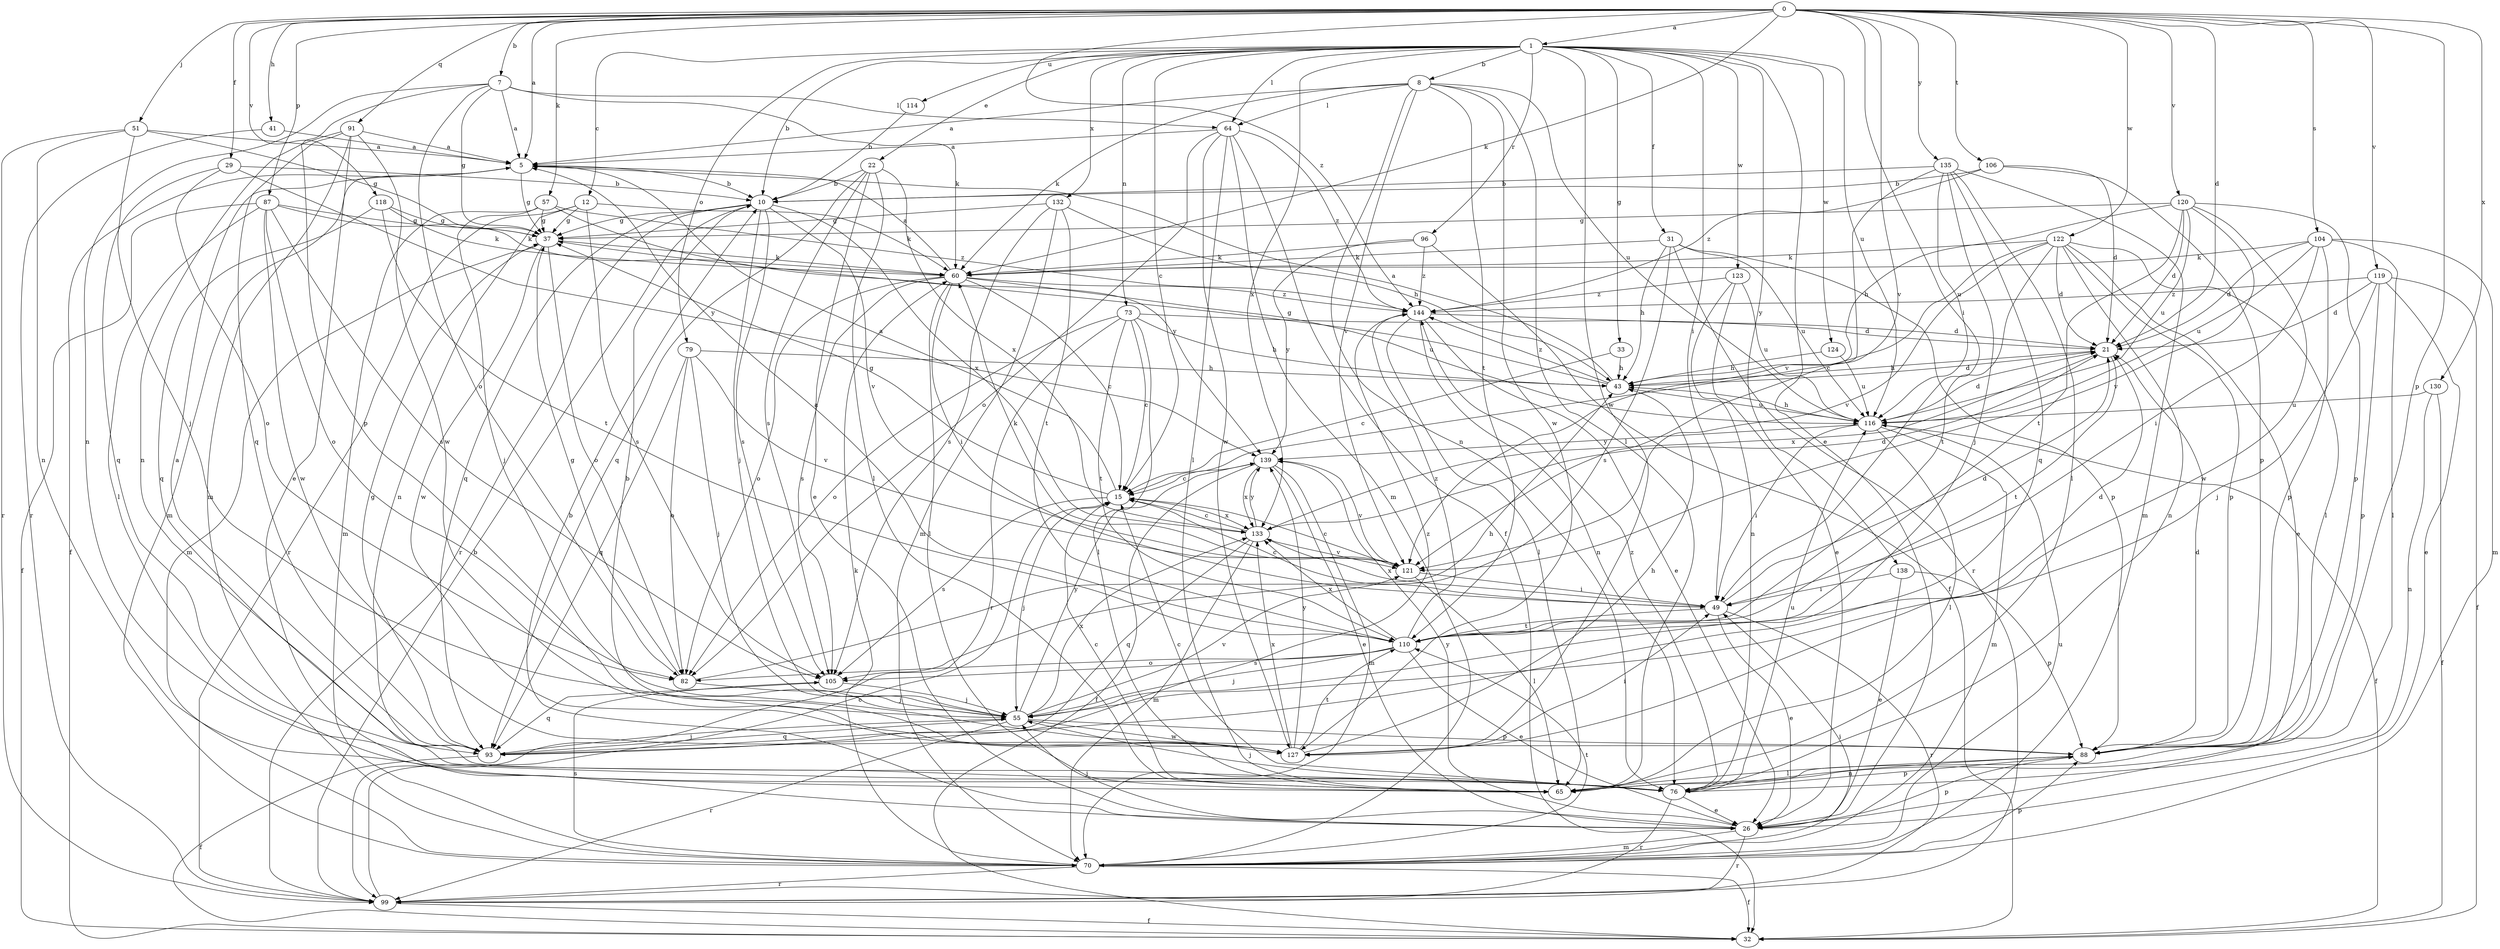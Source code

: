 strict digraph  {
0;
1;
5;
7;
8;
10;
12;
15;
21;
22;
26;
29;
31;
32;
33;
37;
41;
43;
49;
51;
55;
57;
60;
64;
65;
70;
73;
76;
79;
82;
87;
88;
91;
93;
96;
99;
104;
105;
106;
110;
114;
116;
118;
119;
120;
121;
122;
123;
124;
127;
130;
132;
133;
135;
138;
139;
144;
0 -> 1  [label=a];
0 -> 5  [label=a];
0 -> 7  [label=b];
0 -> 21  [label=d];
0 -> 29  [label=f];
0 -> 41  [label=h];
0 -> 49  [label=i];
0 -> 51  [label=j];
0 -> 57  [label=k];
0 -> 60  [label=k];
0 -> 87  [label=p];
0 -> 88  [label=p];
0 -> 91  [label=q];
0 -> 104  [label=s];
0 -> 106  [label=t];
0 -> 118  [label=v];
0 -> 119  [label=v];
0 -> 120  [label=v];
0 -> 121  [label=v];
0 -> 122  [label=w];
0 -> 130  [label=x];
0 -> 135  [label=y];
0 -> 144  [label=z];
1 -> 8  [label=b];
1 -> 10  [label=b];
1 -> 12  [label=c];
1 -> 15  [label=c];
1 -> 22  [label=e];
1 -> 26  [label=e];
1 -> 31  [label=f];
1 -> 33  [label=g];
1 -> 49  [label=i];
1 -> 64  [label=l];
1 -> 73  [label=n];
1 -> 79  [label=o];
1 -> 96  [label=r];
1 -> 114  [label=u];
1 -> 116  [label=u];
1 -> 123  [label=w];
1 -> 124  [label=w];
1 -> 127  [label=w];
1 -> 132  [label=x];
1 -> 133  [label=x];
1 -> 138  [label=y];
5 -> 10  [label=b];
5 -> 32  [label=f];
5 -> 37  [label=g];
5 -> 70  [label=m];
7 -> 5  [label=a];
7 -> 37  [label=g];
7 -> 60  [label=k];
7 -> 64  [label=l];
7 -> 76  [label=n];
7 -> 82  [label=o];
7 -> 88  [label=p];
8 -> 5  [label=a];
8 -> 60  [label=k];
8 -> 64  [label=l];
8 -> 65  [label=l];
8 -> 76  [label=n];
8 -> 110  [label=t];
8 -> 116  [label=u];
8 -> 121  [label=v];
8 -> 127  [label=w];
10 -> 37  [label=g];
10 -> 55  [label=j];
10 -> 93  [label=q];
10 -> 99  [label=r];
10 -> 105  [label=s];
10 -> 121  [label=v];
10 -> 133  [label=x];
12 -> 37  [label=g];
12 -> 60  [label=k];
12 -> 76  [label=n];
12 -> 99  [label=r];
12 -> 105  [label=s];
15 -> 5  [label=a];
15 -> 37  [label=g];
15 -> 55  [label=j];
15 -> 105  [label=s];
15 -> 133  [label=x];
21 -> 43  [label=h];
21 -> 110  [label=t];
21 -> 133  [label=x];
22 -> 10  [label=b];
22 -> 26  [label=e];
22 -> 65  [label=l];
22 -> 93  [label=q];
22 -> 105  [label=s];
22 -> 133  [label=x];
26 -> 10  [label=b];
26 -> 55  [label=j];
26 -> 70  [label=m];
26 -> 88  [label=p];
26 -> 99  [label=r];
26 -> 139  [label=y];
29 -> 10  [label=b];
29 -> 82  [label=o];
29 -> 93  [label=q];
29 -> 139  [label=y];
31 -> 43  [label=h];
31 -> 60  [label=k];
31 -> 88  [label=p];
31 -> 99  [label=r];
31 -> 105  [label=s];
31 -> 116  [label=u];
33 -> 15  [label=c];
33 -> 43  [label=h];
37 -> 60  [label=k];
37 -> 70  [label=m];
37 -> 82  [label=o];
37 -> 127  [label=w];
41 -> 5  [label=a];
41 -> 99  [label=r];
43 -> 5  [label=a];
43 -> 21  [label=d];
43 -> 37  [label=g];
43 -> 116  [label=u];
43 -> 144  [label=z];
49 -> 15  [label=c];
49 -> 21  [label=d];
49 -> 26  [label=e];
49 -> 99  [label=r];
49 -> 110  [label=t];
49 -> 133  [label=x];
51 -> 5  [label=a];
51 -> 37  [label=g];
51 -> 55  [label=j];
51 -> 76  [label=n];
51 -> 99  [label=r];
55 -> 88  [label=p];
55 -> 93  [label=q];
55 -> 99  [label=r];
55 -> 121  [label=v];
55 -> 127  [label=w];
55 -> 133  [label=x];
55 -> 139  [label=y];
57 -> 37  [label=g];
57 -> 55  [label=j];
57 -> 70  [label=m];
57 -> 139  [label=y];
57 -> 144  [label=z];
60 -> 5  [label=a];
60 -> 15  [label=c];
60 -> 49  [label=i];
60 -> 65  [label=l];
60 -> 82  [label=o];
60 -> 105  [label=s];
60 -> 116  [label=u];
60 -> 144  [label=z];
64 -> 5  [label=a];
64 -> 32  [label=f];
64 -> 65  [label=l];
64 -> 70  [label=m];
64 -> 82  [label=o];
64 -> 127  [label=w];
64 -> 144  [label=z];
65 -> 15  [label=c];
70 -> 32  [label=f];
70 -> 49  [label=i];
70 -> 60  [label=k];
70 -> 88  [label=p];
70 -> 99  [label=r];
70 -> 105  [label=s];
70 -> 110  [label=t];
70 -> 116  [label=u];
73 -> 15  [label=c];
73 -> 21  [label=d];
73 -> 43  [label=h];
73 -> 65  [label=l];
73 -> 82  [label=o];
73 -> 99  [label=r];
73 -> 110  [label=t];
76 -> 15  [label=c];
76 -> 26  [label=e];
76 -> 55  [label=j];
76 -> 88  [label=p];
76 -> 99  [label=r];
76 -> 116  [label=u];
76 -> 144  [label=z];
79 -> 43  [label=h];
79 -> 55  [label=j];
79 -> 82  [label=o];
79 -> 93  [label=q];
79 -> 121  [label=v];
82 -> 37  [label=g];
82 -> 43  [label=h];
82 -> 55  [label=j];
87 -> 32  [label=f];
87 -> 37  [label=g];
87 -> 60  [label=k];
87 -> 65  [label=l];
87 -> 82  [label=o];
87 -> 105  [label=s];
87 -> 127  [label=w];
88 -> 21  [label=d];
88 -> 65  [label=l];
88 -> 76  [label=n];
91 -> 5  [label=a];
91 -> 26  [label=e];
91 -> 70  [label=m];
91 -> 76  [label=n];
91 -> 93  [label=q];
91 -> 127  [label=w];
93 -> 5  [label=a];
93 -> 32  [label=f];
93 -> 37  [label=g];
93 -> 55  [label=j];
93 -> 144  [label=z];
96 -> 32  [label=f];
96 -> 60  [label=k];
96 -> 139  [label=y];
96 -> 144  [label=z];
99 -> 10  [label=b];
99 -> 15  [label=c];
99 -> 32  [label=f];
104 -> 21  [label=d];
104 -> 49  [label=i];
104 -> 60  [label=k];
104 -> 65  [label=l];
104 -> 70  [label=m];
104 -> 88  [label=p];
104 -> 116  [label=u];
105 -> 55  [label=j];
105 -> 93  [label=q];
106 -> 10  [label=b];
106 -> 21  [label=d];
106 -> 88  [label=p];
106 -> 144  [label=z];
110 -> 5  [label=a];
110 -> 21  [label=d];
110 -> 26  [label=e];
110 -> 55  [label=j];
110 -> 82  [label=o];
110 -> 105  [label=s];
110 -> 133  [label=x];
110 -> 144  [label=z];
114 -> 10  [label=b];
116 -> 21  [label=d];
116 -> 32  [label=f];
116 -> 43  [label=h];
116 -> 49  [label=i];
116 -> 65  [label=l];
116 -> 70  [label=m];
116 -> 139  [label=y];
118 -> 37  [label=g];
118 -> 60  [label=k];
118 -> 93  [label=q];
118 -> 110  [label=t];
119 -> 21  [label=d];
119 -> 26  [label=e];
119 -> 32  [label=f];
119 -> 55  [label=j];
119 -> 88  [label=p];
119 -> 144  [label=z];
120 -> 21  [label=d];
120 -> 37  [label=g];
120 -> 43  [label=h];
120 -> 88  [label=p];
120 -> 110  [label=t];
120 -> 116  [label=u];
120 -> 121  [label=v];
120 -> 127  [label=w];
121 -> 15  [label=c];
121 -> 49  [label=i];
121 -> 60  [label=k];
121 -> 65  [label=l];
122 -> 15  [label=c];
122 -> 21  [label=d];
122 -> 26  [label=e];
122 -> 60  [label=k];
122 -> 65  [label=l];
122 -> 76  [label=n];
122 -> 88  [label=p];
122 -> 110  [label=t];
122 -> 121  [label=v];
123 -> 26  [label=e];
123 -> 76  [label=n];
123 -> 116  [label=u];
123 -> 144  [label=z];
124 -> 43  [label=h];
124 -> 116  [label=u];
127 -> 10  [label=b];
127 -> 43  [label=h];
127 -> 49  [label=i];
127 -> 110  [label=t];
127 -> 133  [label=x];
127 -> 139  [label=y];
130 -> 32  [label=f];
130 -> 76  [label=n];
130 -> 116  [label=u];
132 -> 37  [label=g];
132 -> 43  [label=h];
132 -> 70  [label=m];
132 -> 105  [label=s];
132 -> 110  [label=t];
133 -> 15  [label=c];
133 -> 21  [label=d];
133 -> 70  [label=m];
133 -> 93  [label=q];
133 -> 121  [label=v];
133 -> 139  [label=y];
135 -> 10  [label=b];
135 -> 55  [label=j];
135 -> 65  [label=l];
135 -> 70  [label=m];
135 -> 93  [label=q];
135 -> 116  [label=u];
135 -> 121  [label=v];
138 -> 26  [label=e];
138 -> 49  [label=i];
138 -> 88  [label=p];
139 -> 15  [label=c];
139 -> 26  [label=e];
139 -> 32  [label=f];
139 -> 70  [label=m];
139 -> 121  [label=v];
139 -> 133  [label=x];
144 -> 21  [label=d];
144 -> 26  [label=e];
144 -> 65  [label=l];
144 -> 76  [label=n];
}
